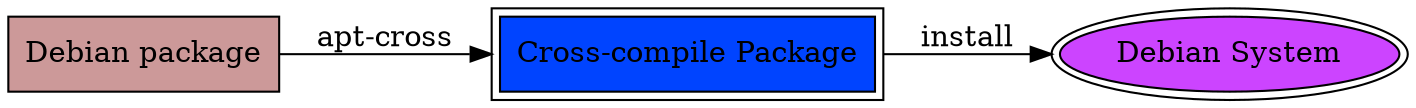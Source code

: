 digraph G {
graph [rankdir = LR];
node [shape = "ellipse"];
"Debian package" [shape = "box" ,style = filled,fillcolor = "#CC9999"];
"Cross-compile Package" [shape = "box" peripheries = 2, style = filled, fillcolor="#0044ff"];
"Debian System" [peripheries = 2,style = filled, fillcolor="#CC44ff"];
"Debian package" [shape = "box"];
"Cross-compile Package" [shape = "box" peripheries = 2];
"Debian package" -> "Cross-compile Package" [shape = "ellipse", label = "apt-cross"];
"Cross-compile Package" -> "Debian System" [ label = "install"];
}
